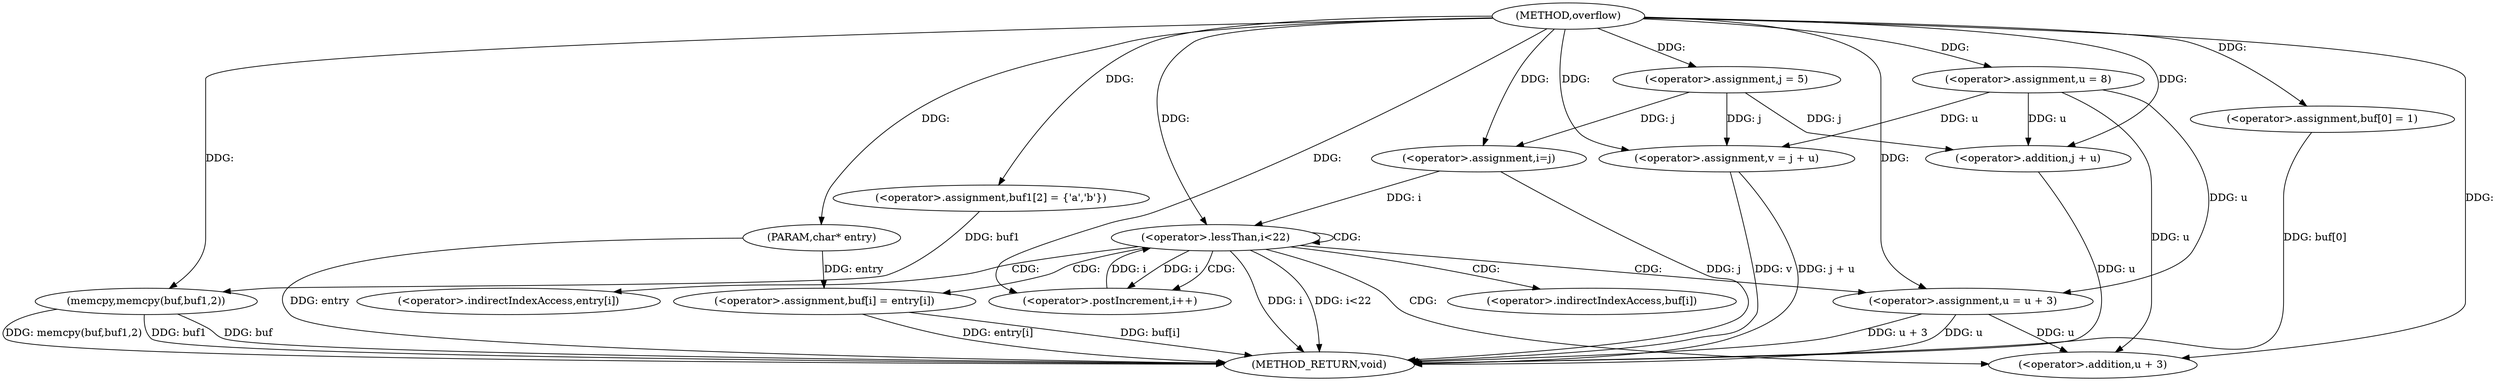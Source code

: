 digraph overflow {  
"1000113" [label = "(METHOD,overflow)" ]
"1000166" [label = "(METHOD_RETURN,void)" ]
"1000114" [label = "(PARAM,char* entry)" ]
"1000117" [label = "(<operator>.assignment,buf1[2] = {'a','b'})" ]
"1000120" [label = "(memcpy,memcpy(buf,buf1,2))" ]
"1000125" [label = "(<operator>.assignment,j = 5)" ]
"1000129" [label = "(<operator>.assignment,u = 8)" ]
"1000133" [label = "(<operator>.assignment,v = j + u)" ]
"1000135" [label = "(<operator>.addition,j + u)" ]
"1000138" [label = "(<operator>.assignment,buf[0] = 1)" ]
"1000145" [label = "(<operator>.assignment,i=j)" ]
"1000148" [label = "(<operator>.lessThan,i<22)" ]
"1000151" [label = "(<operator>.postIncrement,i++)" ]
"1000154" [label = "(<operator>.assignment,buf[i] = entry[i])" ]
"1000161" [label = "(<operator>.assignment,u = u + 3)" ]
"1000163" [label = "(<operator>.addition,u + 3)" ]
"1000155" [label = "(<operator>.indirectIndexAccess,buf[i])" ]
"1000158" [label = "(<operator>.indirectIndexAccess,entry[i])" ]
  "1000120" -> "1000166"  [ label = "DDG: buf1"] 
  "1000120" -> "1000166"  [ label = "DDG: buf"] 
  "1000148" -> "1000166"  [ label = "DDG: i"] 
  "1000154" -> "1000166"  [ label = "DDG: entry[i]"] 
  "1000114" -> "1000166"  [ label = "DDG: entry"] 
  "1000161" -> "1000166"  [ label = "DDG: u + 3"] 
  "1000120" -> "1000166"  [ label = "DDG: memcpy(buf,buf1,2)"] 
  "1000138" -> "1000166"  [ label = "DDG: buf[0]"] 
  "1000135" -> "1000166"  [ label = "DDG: u"] 
  "1000133" -> "1000166"  [ label = "DDG: v"] 
  "1000145" -> "1000166"  [ label = "DDG: j"] 
  "1000148" -> "1000166"  [ label = "DDG: i<22"] 
  "1000154" -> "1000166"  [ label = "DDG: buf[i]"] 
  "1000133" -> "1000166"  [ label = "DDG: j + u"] 
  "1000161" -> "1000166"  [ label = "DDG: u"] 
  "1000113" -> "1000114"  [ label = "DDG: "] 
  "1000113" -> "1000117"  [ label = "DDG: "] 
  "1000113" -> "1000120"  [ label = "DDG: "] 
  "1000117" -> "1000120"  [ label = "DDG: buf1"] 
  "1000113" -> "1000125"  [ label = "DDG: "] 
  "1000113" -> "1000129"  [ label = "DDG: "] 
  "1000125" -> "1000133"  [ label = "DDG: j"] 
  "1000113" -> "1000133"  [ label = "DDG: "] 
  "1000129" -> "1000133"  [ label = "DDG: u"] 
  "1000125" -> "1000135"  [ label = "DDG: j"] 
  "1000113" -> "1000135"  [ label = "DDG: "] 
  "1000129" -> "1000135"  [ label = "DDG: u"] 
  "1000113" -> "1000138"  [ label = "DDG: "] 
  "1000113" -> "1000145"  [ label = "DDG: "] 
  "1000125" -> "1000145"  [ label = "DDG: j"] 
  "1000151" -> "1000148"  [ label = "DDG: i"] 
  "1000145" -> "1000148"  [ label = "DDG: i"] 
  "1000113" -> "1000148"  [ label = "DDG: "] 
  "1000148" -> "1000151"  [ label = "DDG: i"] 
  "1000113" -> "1000151"  [ label = "DDG: "] 
  "1000114" -> "1000154"  [ label = "DDG: entry"] 
  "1000113" -> "1000161"  [ label = "DDG: "] 
  "1000129" -> "1000161"  [ label = "DDG: u"] 
  "1000161" -> "1000163"  [ label = "DDG: u"] 
  "1000113" -> "1000163"  [ label = "DDG: "] 
  "1000129" -> "1000163"  [ label = "DDG: u"] 
  "1000148" -> "1000163"  [ label = "CDG: "] 
  "1000148" -> "1000161"  [ label = "CDG: "] 
  "1000148" -> "1000158"  [ label = "CDG: "] 
  "1000148" -> "1000155"  [ label = "CDG: "] 
  "1000148" -> "1000154"  [ label = "CDG: "] 
  "1000148" -> "1000151"  [ label = "CDG: "] 
  "1000148" -> "1000148"  [ label = "CDG: "] 
}
